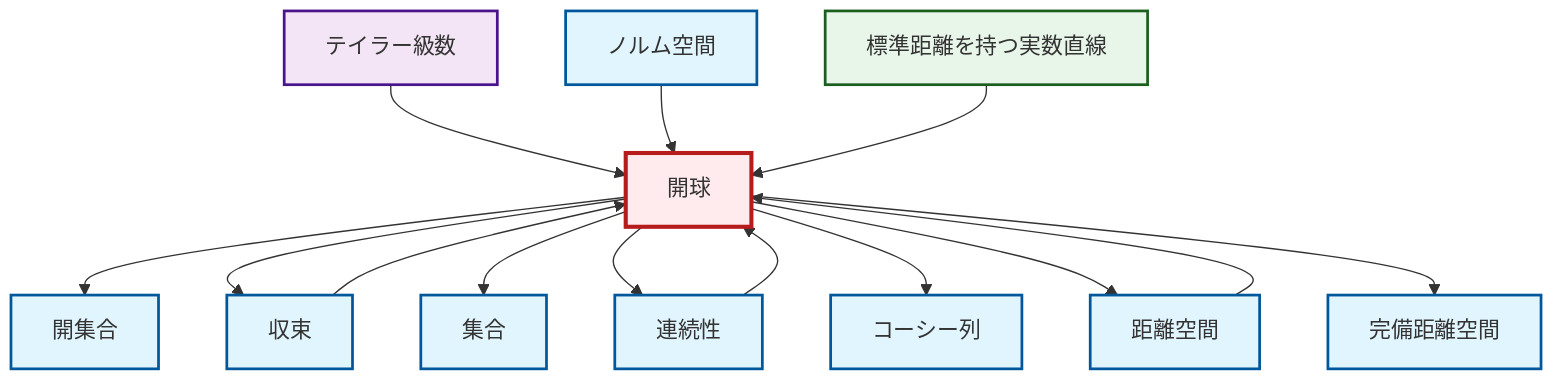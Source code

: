 graph TD
    classDef definition fill:#e1f5fe,stroke:#01579b,stroke-width:2px
    classDef theorem fill:#f3e5f5,stroke:#4a148c,stroke-width:2px
    classDef axiom fill:#fff3e0,stroke:#e65100,stroke-width:2px
    classDef example fill:#e8f5e9,stroke:#1b5e20,stroke-width:2px
    classDef current fill:#ffebee,stroke:#b71c1c,stroke-width:3px
    thm-taylor-series["テイラー級数"]:::theorem
    def-convergence["収束"]:::definition
    def-set["集合"]:::definition
    def-complete-metric-space["完備距離空間"]:::definition
    ex-real-line-metric["標準距離を持つ実数直線"]:::example
    def-open-ball["開球"]:::definition
    def-normed-vector-space["ノルム空間"]:::definition
    def-cauchy-sequence["コーシー列"]:::definition
    def-open-set["開集合"]:::definition
    def-metric-space["距離空間"]:::definition
    def-continuity["連続性"]:::definition
    def-open-ball --> def-open-set
    def-open-ball --> def-convergence
    def-convergence --> def-open-ball
    thm-taylor-series --> def-open-ball
    def-continuity --> def-open-ball
    def-open-ball --> def-set
    def-open-ball --> def-continuity
    def-open-ball --> def-cauchy-sequence
    def-normed-vector-space --> def-open-ball
    def-open-ball --> def-metric-space
    ex-real-line-metric --> def-open-ball
    def-open-ball --> def-complete-metric-space
    def-metric-space --> def-open-ball
    class def-open-ball current
